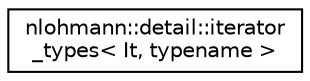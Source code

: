 digraph "Graphical Class Hierarchy"
{
 // INTERACTIVE_SVG=YES
  edge [fontname="Helvetica",fontsize="10",labelfontname="Helvetica",labelfontsize="10"];
  node [fontname="Helvetica",fontsize="10",shape=record];
  rankdir="LR";
  Node1 [label="nlohmann::detail::iterator\l_types\< It, typename \>",height=0.2,width=0.4,color="black", fillcolor="white", style="filled",URL="$structnlohmann_1_1detail_1_1iterator__types.html"];
}

